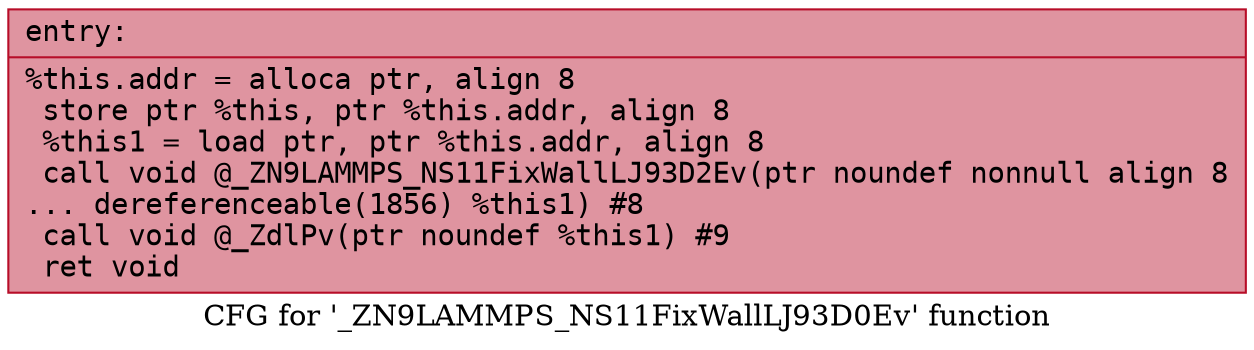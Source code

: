 digraph "CFG for '_ZN9LAMMPS_NS11FixWallLJ93D0Ev' function" {
	label="CFG for '_ZN9LAMMPS_NS11FixWallLJ93D0Ev' function";

	Node0x55d265e55e20 [shape=record,color="#b70d28ff", style=filled, fillcolor="#b70d2870" fontname="Courier",label="{entry:\l|  %this.addr = alloca ptr, align 8\l  store ptr %this, ptr %this.addr, align 8\l  %this1 = load ptr, ptr %this.addr, align 8\l  call void @_ZN9LAMMPS_NS11FixWallLJ93D2Ev(ptr noundef nonnull align 8\l... dereferenceable(1856) %this1) #8\l  call void @_ZdlPv(ptr noundef %this1) #9\l  ret void\l}"];
}

